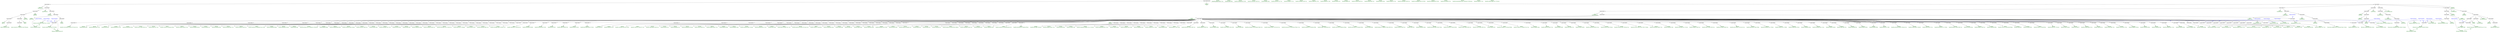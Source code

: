 digraph G {
  node [shape=plaintext]

  n0  [label="VARIETY\nLepiota seminuda var. seminuda (Lasch) P.Kummer", fontcolor=darkgreen]
  n1  [label="USAGE;TAXON"]
  n1 -> n0
  n2  [label="SPECIES\nPneumocystis wakefieldiae Cushion, Keely & Stringer", fontcolor=darkgreen]
  n3  [label="USAGE;TAXON"]
  n3 -> n2
  n4  [label="SPECIES\nPolystictus substipitatus (Murrill) Sacc. & Trotter", fontcolor=darkgreen]
  n4 -> n20  [color=darkgreen, fontcolor=darkgreen, label="bas"]
  n5  [label="USAGE;SYNONYM", fontcolor=blue]
  n5 -> n23  [color=blue, fontcolor=blue, label="acc"]
  n5 -> n4
  n6  [label="SPECIES\nAgaricus palmarum F.Brig.", fontcolor=darkgreen]
  n7  [label="USAGE;TAXON"]
  n7 -> n6
  n8  [label="SPECIES\nBlitridium symphoricarpi Ellis & Everh.", fontcolor=darkgreen]
  n9  [label="USAGE;TAXON"]
  n9 -> n8
  n10  [label="SPECIES\nCercospora fici Heald & F.A.Wolf", fontcolor=darkgreen]
  n11  [label="USAGE;SYNONYM", fontcolor=blue]
  n11 -> n25  [color=blue, fontcolor=blue, label="acc"]
  n11 -> n10
  n12  [label="SPECIES\nSphaerella minuta Auersw.", fontcolor=darkgreen]
  n13  [label="USAGE;TAXON"]
  n13 -> n12
  n14  [label="VARIETY\nVermicularia subeffigurata var. senecionis Verpl. & Claess.", fontcolor=darkgreen]
  n15  [label="USAGE;TAXON"]
  n15 -> n14
  n16  [label="SPECIES\nSeptoria coffeae Wakef.", fontcolor=darkgreen]
  n17  [label="USAGE;TAXON"]
  n17 -> n16
  n18  [label="SPECIES\nArthonia cembrina Anzi", fontcolor=darkgreen]
  n19  [label="USAGE;SYNONYM", fontcolor=blue]
  n19 -> n27  [color=blue, fontcolor=blue, label="acc"]
  n19 -> n18
  n20  [label="SPECIES\nCoriolus substipitatus Murrill", fontcolor=darkgreen]
  n21  [label="USAGE;SYNONYM", fontcolor=blue]
  n21 -> n23  [color=blue, fontcolor=blue, label="acc"]
  n21 -> n20
  n22  [label="SPECIES\nTrametes modesta (Kunze ex Fr.) Ryvarden", fontcolor=darkgreen]
  n22 -> n28  [color=darkgreen, fontcolor=darkgreen, label="bas"]
  n23  [label="USAGE;TAXON"]
  n23 -> n22
  n24  [label="SPECIES\nPseudocercospora fici (Heald & F.A.Wolf) X.J.Liu & Y.L.Guo", fontcolor=darkgreen]
  n24 -> n10  [color=darkgreen, fontcolor=darkgreen, label="bas"]
  n25  [label="USAGE;TAXON"]
  n25 -> n24
  n26  [label="SPECIES\nArthopyrenia punctiformis (Schrank) A.Massal.", fontcolor=darkgreen]
  n26 -> n30  [color=darkgreen, fontcolor=darkgreen, label="bas"]
  n27  [label="USAGE;TAXON"]
  n27 -> n26
  n28  [label="SPECIES\nPolyporus modestus Kunze ex Fr.", fontcolor=darkgreen]
  n29  [label="USAGE;SYNONYM", fontcolor=blue]
  n29 -> n23  [color=blue, fontcolor=blue, label="acc"]
  n29 -> n28
  n30  [label="SPECIES\nLichen punctiformis Schrank", fontcolor=darkgreen]
  n31  [label="USAGE;SYNONYM", fontcolor=blue]
  n31 -> n27  [color=blue, fontcolor=blue, label="acc"]
  n31 -> n30
  n32  [label="SPECIES\nZignoëlla ebuli Malbr. & Brunaud", fontcolor=darkgreen]
  n33  [label="USAGE;TAXON"]
  n33 -> n32
  n34  [label="SPECIES\nZignoëlla emergens (P.Karst.) Sacc.", fontcolor=darkgreen]
  n35  [label="USAGE;TAXON"]
  n35 -> n34
  n36  [label="SPECIES\nZignoëlla garciniae Henn.", fontcolor=darkgreen]
  n37  [label="USAGE;TAXON"]
  n37 -> n36
  n38  [label="SPECIES\nZignoëlla vincentii Cooke", fontcolor=darkgreen]
  n39  [label="USAGE;TAXON"]
  n39 -> n38
  n40  [label="SPECIES\nZignoëlla sinapisperma (Rabenh.) Sacc. & Traverso", fontcolor=darkgreen]
  n41  [label="USAGE;TAXON"]
  n41 -> n40
  n42  [label="SPECIES\nZignoëlla omphalostoma Penz. & Sacc.", fontcolor=darkgreen]
  n43  [label="USAGE;TAXON"]
  n43 -> n42
  n44  [label="SPECIES\nZignoëlla culmicola Delacr.", fontcolor=darkgreen]
  n45  [label="USAGE;TAXON"]
  n45 -> n44
  n46  [label="SPECIES\nZignoëlla magnoliae Tracy & Earle", fontcolor=darkgreen]
  n47  [label="USAGE;TAXON"]
  n47 -> n46
  n48  [label="SPECIES\nZignoëlla caesalpiniae Zimm.", fontcolor=darkgreen]
  n49  [label="USAGE;TAXON"]
  n49 -> n48
  n50  [label="SPECIES\nZignoëlla nematasca Sacc. & Speg.", fontcolor=darkgreen]
  n51  [label="USAGE;TAXON"]
  n51 -> n50
  n52  [label="SPECIES\nZignoëlla pygmaea (P.Karst.) Sacc.", fontcolor=darkgreen]
  n54  [label="SPECIES\nZignoëlla palmicola Henn.", fontcolor=darkgreen]
  n55  [label="USAGE;TAXON"]
  n55 -> n54
  n56  [label="VARIETY\nZignoëlla fallax var. ulmi F.Lamb.", fontcolor=darkgreen]
  n57  [label="USAGE;TAXON"]
  n57 -> n56
  n58  [label="SPECIES\nZignoëlla albocincta (Cooke & Ellis) Sacc.", fontcolor=darkgreen]
  n59  [label="USAGE;TAXON"]
  n59 -> n58
  n60  [label="SPECIES\nZignoëlla papillata (Fuckel) Sacc.", fontcolor=darkgreen]
  n61  [label="USAGE;TAXON"]
  n61 -> n60
  n62  [label="SPECIES\nZignoëlla longispora Rehm", fontcolor=darkgreen]
  n63  [label="USAGE;TAXON"]
  n63 -> n62
  n64  [label="SPECIES\nZignoëlla scalaris (Durieu & Mont.) Berl.", fontcolor=darkgreen]
  n65  [label="USAGE;TAXON"]
  n65 -> n64
  n66  [label="SPECIES\nZignoëlla roripae Rehm", fontcolor=darkgreen]
  n67  [label="USAGE;TAXON"]
  n67 -> n66
  n68  [label="VARIETY\nZignoëlla prorumpens var. prorumpens (Rehm) Sacc.", fontcolor=darkgreen]
  n69  [label="USAGE;TAXON"]
  n69 -> n68
  n70  [label="SPECIES\nZignoëlla segregata (Berk. & M.A.Curtis) Sacc.", fontcolor=darkgreen]
  n71  [label="USAGE;TAXON"]
  n71 -> n70
  n72  [label="VARIETY\nZignoëlla minutissima var. minutissima (P.Karst.) Sacc.", fontcolor=darkgreen]
  n73  [label="USAGE;TAXON"]
  n73 -> n72
  n74  [label="VARIETY\nZignoëlla magnoliae var. brasiliensis Rehm", fontcolor=darkgreen]
  n75  [label="USAGE;TAXON"]
  n75 -> n74
  n76  [label="SUBGENUS\nZignoëlla subgen. Trematostoma Sacc.", fontcolor=darkgreen]
  n77  [label="USAGE;TAXON"]
  n77 -> n76
  n78  [label="VARIETY\nZignoëlla salicicola var. nigrificans Feltgen", fontcolor=darkgreen]
  n79  [label="USAGE;TAXON"]
  n79 -> n78
  n80  [label="VARIETY\nZignoëlla minutissima var. clavispora P.Karst.", fontcolor=darkgreen]
  n81  [label="USAGE;TAXON"]
  n81 -> n80
  n82  [label="SPECIES\nZignoëlla arengae Rehm", fontcolor=darkgreen]
  n83  [label="USAGE;TAXON"]
  n83 -> n82
  n84  [label="VARIETY\nZignoëlla diaphana var. diaphana (Cooke & Ellis) Sacc.", fontcolor=darkgreen]
  n85  [label="USAGE;TAXON"]
  n85 -> n84
  n86  [label="SPECIES\nZignoëlla aterrima (Fuckel) Sacc.", fontcolor=darkgreen]
  n87  [label="USAGE;TAXON"]
  n87 -> n86
  n88  [label="SPECIES\nZignoëlla iranica Petr.", fontcolor=darkgreen]
  n89  [label="USAGE;TAXON"]
  n89 -> n88
  n90  [label="SPECIES\nZignoëlla leptosperma Speg.", fontcolor=darkgreen]
  n91  [label="USAGE;TAXON"]
  n91 -> n90
  n92  [label="SPECIES\nZignoëlla abscondita (Ellis & Everh.) Fairm.", fontcolor=darkgreen]
  n93  [label="USAGE;TAXON"]
  n93 -> n92
  n94  [label="VARIETY\nZignoëlla salicicola var. salicicola Fabre", fontcolor=darkgreen]
  n95  [label="USAGE;TAXON"]
  n95 -> n94
  n96  [label="SPECIES\nZignoëlla anonicola Speg.", fontcolor=darkgreen]
  n97  [label="USAGE;SYNONYM", fontcolor=blue]
  n97 -> n235  [color=blue, fontcolor=blue, label="acc"]
  n97 -> n96
  n98  [label="SPECIES\nZignoëlla atriella (Cooke & Ellis) Sacc.", fontcolor=darkgreen]
  n99  [label="USAGE;TAXON"]
  n99 -> n98
  n100  [label="SPECIES\nZignoëlla cariosa (Cooke & Ellis) Sacc.", fontcolor=darkgreen]
  n101  [label="USAGE;TAXON"]
  n101 -> n100
  n102  [label="SPECIES\nZignoëlla abietis Höhn.", fontcolor=darkgreen]
  n104  [label="SPECIES\nZignoëlla adjuncta Pass.", fontcolor=darkgreen]
  n105  [label="USAGE;TAXON"]
  n105 -> n104
  n106  [label="VARIETY\nZignoëlla collabens var. collabens (Curr.) Sacc.", fontcolor=darkgreen]
  n107  [label="USAGE;TAXON"]
  n107 -> n106
  n108  [label="SPECIES\nZignoëlla britzelmayri Sacc.", fontcolor=darkgreen]
  n109  [label="USAGE;SYNONYM", fontcolor=blue]
  n109 -> n231  [color=blue, fontcolor=blue, label="acc"]
  n109 -> n108
  n110  [label="SPECIES\nZignoëlla longispora Speg.", fontcolor=darkgreen]
  n111  [label="USAGE;TAXON"]
  n111 -> n110
  n112  [label="SPECIES\nZignoëlla improvisa (P.Karst.) Sacc.", fontcolor=darkgreen]
  n113  [label="USAGE;TAXON"]
  n113 -> n112
  n114  [label="SPECIES\nZignoëlla obliqua Romell", fontcolor=darkgreen]
  n115  [label="USAGE;TAXON"]
  n115 -> n114
  n116  [label="SPECIES\nZignoëlla nyssogena Ellis & Everh.", fontcolor=darkgreen]
  n118  [label="SPECIES\nZignoëlla mori (Fabre) Sacc.", fontcolor=darkgreen]
  n119  [label="USAGE;TAXON"]
  n119 -> n118
  n120  [label="SPECIES\nZignoëlla rugosa Starbäck", fontcolor=darkgreen]
  n121  [label="USAGE;TAXON"]
  n121 -> n120
  n122  [label="SPECIES\nZignoëlla ramenticola Schulzer & Sacc.", fontcolor=darkgreen]
  n123  [label="USAGE;TAXON"]
  n123 -> n122
  n124  [label="SPECIES\nZignoëlla querceti Cooke & Massee", fontcolor=darkgreen]
  n125  [label="USAGE;TAXON"]
  n125 -> n124
  n126  [label="SPECIES\nZignoëlla rhytidodes (Berk. & Broome) Sacc.", fontcolor=darkgreen]
  n127  [label="USAGE;TAXON"]
  n127 -> n126
  n128  [label="SPECIES\nZignoëlla sphaeroides (Schaer.) Rehm", fontcolor=darkgreen]
  n129  [label="USAGE;TAXON"]
  n129 -> n128
  n130  [label="SPECIES\nZignoëlla somala Bacc.", fontcolor=darkgreen]
  n131  [label="USAGE;TAXON"]
  n131 -> n130
  n132  [label="SPECIES\nZignoëlla subtilissima Rehm", fontcolor=darkgreen]
  n133  [label="USAGE;TAXON"]
  n133 -> n132
  n134  [label="SPECIES\nZignoëlla subcorticale (Cooke) Sacc.", fontcolor=darkgreen]
  n136  [label="SPECIES\nZignoëlla subvestita (Ellis & Everh.) Berl. & Voglino", fontcolor=darkgreen]
  n137  [label="USAGE;TAXON"]
  n137 -> n136
  n138  [label="SPECIES\nZignoëlla minutissima (P.Karst.) Sacc.", fontcolor=darkgreen]
  n139  [label="USAGE;TAXON"]
  n139 -> n138
  n140  [label="SPECIES\nZignoëlla matthiolae Cooke", fontcolor=darkgreen]
  n141  [label="USAGE;TAXON"]
  n141 -> n140
  n142  [label="SPECIES\nZignoëlla lumbricoides Sacc. & Cavara", fontcolor=darkgreen]
  n143  [label="USAGE;TAXON"]
  n143 -> n142
  n144  [label="SPECIES\nZignoëlla maingayi (Cooke) Sacc.", fontcolor=darkgreen]
  n145  [label="USAGE;TAXON"]
  n145 -> n144
  n146  [label="SPECIES\nZignoëlla fuegiana Speg.", fontcolor=darkgreen]
  n148  [label="SPECIES\nZignoëlla exigua (Cooke & Peck) Sacc.", fontcolor=darkgreen]
  n149  [label="USAGE;TAXON"]
  n149 -> n148
  n150  [label="SPECIES\nZignoëlla prorumpens (Rehm) Sacc.", fontcolor=darkgreen]
  n151  [label="USAGE;TAXON"]
  n151 -> n150
  n152  [label="SPECIES\nZignoëlla proteus (Berk. & M.A.Curtis) Sacc.", fontcolor=darkgreen]
  n153  [label="USAGE;TAXON"]
  n153 -> n152
  n154  [label="SPECIES\nZignoëlla pulviscula (Curr.) Sacc.", fontcolor=darkgreen]
  n156  [label="SPECIES\nZignoëlla punctiformis Sacc. & Therry", fontcolor=darkgreen]
  n157  [label="USAGE;TAXON"]
  n157 -> n156
  n158  [label="SPECIES\nZignoëlla sequanica Sacc. & Malbr.", fontcolor=darkgreen]
  n159  [label="USAGE;TAXON"]
  n159 -> n158
  n160  [label="SPECIES\nZignoëlla sabalina Ellis & Everh.", fontcolor=darkgreen]
  n161  [label="USAGE;TAXON"]
  n161 -> n160
  n162  [label="SPECIES\nZignoëlla senegalensis Speg.", fontcolor=darkgreen]
  n163  [label="USAGE;TAXON"]
  n163 -> n162
  n164  [label="SPECIES\nZignoëlla interspersa Penz. & Sacc.", fontcolor=darkgreen]
  n165  [label="USAGE;TAXON"]
  n165 -> n164
  n166  [label="SPECIES\nZignoëlla ijuhensis Starbäck", fontcolor=darkgreen]
  n167  [label="USAGE;TAXON"]
  n167 -> n166
  n168  [label="SPECIES\nZignoëlla inflata (Ellis) Sacc.", fontcolor=darkgreen]
  n169  [label="USAGE;TAXON"]
  n169 -> n168
  n170  [label="SPECIES\nZignoëlla intermedia Pass.", fontcolor=darkgreen]
  n171  [label="USAGE;TAXON"]
  n171 -> n170
  n172  [label="SPECIES\nZignoëlla insculpta (Fr.) Sacc.", fontcolor=darkgreen]
  n174  [label="SPECIES\nZignoëlla immersa P.Karst.", fontcolor=darkgreen]
  n175  [label="USAGE;TAXON"]
  n175 -> n174
  n176  [label="SPECIES\nZignoëlla jurana Sacc. & Berl.", fontcolor=darkgreen]
  n177  [label="USAGE;TAXON"]
  n177 -> n176
  n178  [label="SPECIES\nZignoëlla paecilostoma (Berk. & Broome) Sacc.", fontcolor=darkgreen]
  n179  [label="USAGE;TAXON"]
  n179 -> n178
  n180  [label="SPECIES\nZignoëlla ostioloidea (Cooke) Sacc.", fontcolor=darkgreen]
  n182  [label="SPECIES\nZignoëlla ostiolata Dearn. & Barthol.", fontcolor=darkgreen]
  n183  [label="USAGE;TAXON"]
  n183 -> n182
  n184  [label="SPECIES\nZignoëlla dubyi (De Not.) Sacc.", fontcolor=darkgreen]
  n185  [label="USAGE;TAXON"]
  n185 -> n184
  n186  [label="SPECIES\nZignoëlla diaphana (Cooke & Ellis) Sacc.", fontcolor=darkgreen]
  n187  [label="USAGE;TAXON"]
  n187 -> n186
  n188  [label="SPECIES\nZignoëlla duvauicola Speg.", fontcolor=darkgreen]
  n189  [label="USAGE;TAXON"]
  n189 -> n188
  n190  [label="SPECIES\nZignoëlla cubensis Har. & Pat.", fontcolor=darkgreen]
  n192  [label="SPECIES\nZignoëlla dealbata (Cooke) Sacc.", fontcolor=darkgreen]
  n193  [label="USAGE;TAXON"]
  n193 -> n192
  n194  [label="VARIETY\nZignoëlla ovoidea var. subcorticalis Feltgen", fontcolor=darkgreen]
  n195  [label="USAGE;TAXON"]
  n195 -> n194
  n196  [label="VARIETY\nZignoëlla ovoidea var. runsalensis P.Karst.", fontcolor=darkgreen]
  n197  [label="USAGE;TAXON"]
  n197 -> n196
  n198  [label="SPECIES\nZignoëlla enormis Pat. & Har.", fontcolor=darkgreen]
  n200  [label="SPECIES\nZignoëlla crustacea Sacc.", fontcolor=darkgreen]
  n202  [label="VARIETY\nZignoëlla prorumpens var. oxystoma Feltgen", fontcolor=darkgreen]
  n203  [label="USAGE;TAXON"]
  n203 -> n202
  n204  [label="SPECIES\nZignoëlla bizzozeriana Cocc. & Morini", fontcolor=darkgreen]
  n205  [label="USAGE;TAXON"]
  n205 -> n204
  n206  [label="SPECIES\nZignoëlla buettneri Rehm", fontcolor=darkgreen]
  n207  [label="USAGE;TAXON"]
  n207 -> n206
  n208  [label="SPECIES\nZignoëlla calospora Pat.", fontcolor=darkgreen]
  n210  [label="SPECIES\nZignoëlla boreella P.Karst.", fontcolor=darkgreen]
  n211  [label="USAGE;TAXON"]
  n211 -> n210
  n212  [label="VARIETY\nZignoëlla somala var. calancalli Bacc.", fontcolor=darkgreen]
  n213  [label="USAGE;TAXON"]
  n213 -> n212
  n214  [label="SPECIES\nZignoëlla sardoa Sacc. & Traverso", fontcolor=darkgreen]
  n215  [label="USAGE;TAXON"]
  n215 -> n214
  n216  [label="SPECIES\nZignoëlla insueta Chenant.", fontcolor=darkgreen]
  n217  [label="USAGE;TAXON"]
  n217 -> n216
  n218  [label="SPECIES\nZignoëlla rubi Noelli{?}", fontcolor=darkgreen]
  n219  [label="USAGE;TAXON"]
  n219 -> n218
  n220  [label="SPECIES\nZignoëlla excellens Rehm ex Sacc.", fontcolor=darkgreen]
  n221  [label="USAGE;TAXON"]
  n221 -> n220
  n222  [label="SPECIES\nZignoëlla campi-silii Sacc.", fontcolor=darkgreen]
  n223  [label="USAGE;TAXON"]
  n223 -> n222
  n224  [label="SPECIES\nZignoëlla archeri (Berk.) Sacc.", fontcolor=darkgreen]
  n225  [label="USAGE;TAXON"]
  n225 -> n224
  n226  [label="SPECIES\nZignoëlla acervata Penz. & Sacc.", fontcolor=darkgreen]
  n227  [label="USAGE;TAXON"]
  n227 -> n226
  n228  [label="SPECIES\nZignoëlla algaphila F.Stevens", fontcolor=darkgreen]
  n229  [label="USAGE;TAXON"]
  n229 -> n228
  n230  [label="SPECIES\nZignoëlla britzelmayrii Sacc.", fontcolor=darkgreen]
  n231  [label="USAGE;TAXON"]
  n231 -> n230
  n232  [label="SPECIES\nZignoëlla translucens P.Karst.", fontcolor=darkgreen]
  n233  [label="USAGE;TAXON"]
  n233 -> n232
  n234  [label="SPECIES\nZignoëlla annonicola Speg.", fontcolor=darkgreen]
  n235  [label="USAGE;TAXON"]
  n235 -> n234
  n236  [label="SPECIES\nZignoëlla claypolensis Speg.", fontcolor=darkgreen]
  n237  [label="USAGE;TAXON"]
  n237 -> n236
  n238  [label="SPECIES\nZignoëlla buttneri Rehm", fontcolor=darkgreen]
  n239  [label="USAGE;SYNONYM", fontcolor=blue]
  n239 -> n207  [color=blue, fontcolor=blue, label="acc"]
  n239 -> n238
  n240  [label="SPECIES\nZignoëlla eumorpha Penz. & Sacc.", fontcolor=darkgreen]
  n241  [label="USAGE;TAXON"]
  n241 -> n240
  n242  [label="SPECIES\nZignoëlla erumpens Cooke", fontcolor=darkgreen]
  n243  [label="USAGE;TAXON"]
  n243 -> n242
  n244  [label="SPECIES\nZignoëlla cascarillae Rehm", fontcolor=darkgreen]
  n245  [label="USAGE;TAXON"]
  n245 -> n244
  n246  [label="VARIETY\nZignoëlla collabens var. curreyi (A.Bloxam) Sacc.", fontcolor=darkgreen]
  n247  [label="USAGE;SYNONYM", fontcolor=blue]
  n247 -> n251  [color=blue, fontcolor=blue, label="acc"]
  n247 -> n246
  n248  [label="SPECIES\nZignoëlla corticola (Fuckel) Sacc.", fontcolor=darkgreen]
  n250  [label="SPECIES\nZignoëlla collabens (Curr.) Sacc.", fontcolor=darkgreen]
  n251  [label="USAGE;TAXON"]
  n251 -> n250
  n252  [label="SPECIES\nZignoëlla hederae F.Lamb. & Fautrey", fontcolor=darkgreen]
  n253  [label="USAGE;TAXON"]
  n253 -> n252
  n254  [label="SPECIES\nZignoëlla haynaldii Schulzer & Sacc.", fontcolor=darkgreen]
  n255  [label="USAGE;TAXON"]
  n255 -> n254
  n256  [label="SPECIES\nZignoëlla fraxinicola Lambotte & Fautrey", fontcolor=darkgreen]
  n257  [label="USAGE;TAXON"]
  n257 -> n256
  n258  [label="SPECIES\nZignoëlla funicola (Ellis) Sacc.", fontcolor=darkgreen]
  n260  [label="SPECIES\nZignoëlla fallax (Sacc.) Sacc.", fontcolor=darkgreen]
  n261  [label="USAGE;TAXON"]
  n261 -> n260
  n262  [label="SPECIES\nZignoëlla truncata Rehm", fontcolor=darkgreen]
  n263  [label="USAGE;TAXON"]
  n263 -> n262
  n264  [label="SPECIES\nZignoëlla tingens (Ces.) Sacc.", fontcolor=darkgreen]
  n265  [label="USAGE;TAXON"]
  n265 -> n264
  n266  [label="SPECIES\nZignoëlla antarctica Speg.", fontcolor=darkgreen]
  n268  [label="SPECIES\nZignoëlla ulmi F.Lamb.", fontcolor=darkgreen]
  n269  [label="USAGE;TAXON"]
  n269 -> n268
  n270  [label="SPECIES\nZignoëlla tuberculata Petch", fontcolor=darkgreen]
  n271  [label="USAGE;TAXON"]
  n271 -> n270
  n272  [label="SPECIES\nZignoëlla verrucarioides (P.Crouan & H.Crouan) Sacc.", fontcolor=darkgreen]
  n273  [label="USAGE;TAXON"]
  n273 -> n272
  n274  [label="SPECIES\nZignoëlla platani Rehm", fontcolor=darkgreen]
  n275  [label="USAGE;TAXON"]
  n275 -> n274
  n276  [label="SPECIES\nZignoëlla populina Briard & Har.", fontcolor=darkgreen]
  n277  [label="USAGE;TAXON"]
  n277 -> n276
  n278  [label="SPECIES\nZignoëlla piceae Henn.", fontcolor=darkgreen]
  n279  [label="USAGE;TAXON"]
  n279 -> n278
  n280  [label="SPECIES\nZignoëlla populi Ellis & Everh.", fontcolor=darkgreen]
  n281  [label="USAGE;TAXON"]
  n281 -> n280
  n282  [label="SPECIES\nZignoëlla paraguayensis Speg.", fontcolor=darkgreen]
  n283  [label="USAGE;TAXON"]
  n283 -> n282
  n284  [label="SPECIES\nZignoëlla soluta (Cooke & Ellis) Sacc.", fontcolor=darkgreen]
  n285  [label="USAGE;TAXON"]
  n285 -> n284
  n286  [label="SPECIES\nZignoëlla seriata (Curr.) Sacc.", fontcolor=darkgreen]
  n287  [label="USAGE;TAXON"]
  n287 -> n286
  n288  [label="SPECIES\nZignoëlla sequoiae (Plowr.) Sacc.", fontcolor=darkgreen]
  n289  [label="USAGE;TAXON"]
  n289 -> n288
  n290  [label="SPECIES\nZignoëlla sociabilis Schulzer & Sacc.", fontcolor=darkgreen]
  n291  [label="USAGE;TAXON"]
  n291 -> n290
  n292  [label="SPECIES\nZignoëlla lentzkeana Kirschst.", fontcolor=darkgreen]
  n293  [label="USAGE;TAXON"]
  n293 -> n292
  n294  [label="SPECIES\nZignoëlla lortoniana Sacc.", fontcolor=darkgreen]
  n295  [label="USAGE;TAXON"]
  n295 -> n294
  n296  [label="SPECIES\nZignoëlla lichenoidea Höhn.", fontcolor=darkgreen]
  n297  [label="USAGE;TAXON"]
  n297 -> n296
  n298  [label="SPECIES\nZignoëlla latericolla (Berk.) Sacc.", fontcolor=darkgreen]
  n299  [label="USAGE;TAXON"]
  n299 -> n298
  n300  [label="SPECIES\nZignoëlla morthieri (Fuckel) Sacc.", fontcolor=darkgreen]
  n301  [label="USAGE;TAXON"]
  n301 -> n300
  n302  [label="SPECIES\nZignoëlla ordinata (Fr.) Sacc.", fontcolor=darkgreen]
  n304  [label="VARIETY\nZignoëlla magnoliae var. magnoliae Tracy & Earle", fontcolor=darkgreen]
  n305  [label="USAGE;TAXON"]
  n305 -> n304
  n306  [label="SPECIES\nZignoëlla superficialis Feltgen", fontcolor=darkgreen]
  n307  [label="USAGE;TAXON"]
  n307 -> n306
  n308  [label="SPECIES\nZignoëlla ybbsitzensis Strasser", fontcolor=darkgreen]
  n309  [label="USAGE;TAXON"]
  n309 -> n308
  n310  [label="SPECIES\nZignoëlla yerbae Speg.", fontcolor=darkgreen]
  n311  [label="USAGE;TAXON"]
  n311 -> n310
  n312  [label="SPECIES\nZignoëlla pachyspora Sacc., E.Bommer & M.Rousseau", fontcolor=darkgreen]
  n313  [label="USAGE;TAXON"]
  n313 -> n312
  n314  [label="SPECIES\nZignoëlla faginea Feltgen", fontcolor=darkgreen]
  n315  [label="USAGE;TAXON"]
  n315 -> n314
  n316  [label="SPECIES\nZignoëlla arthopyrenioides Rehm", fontcolor=darkgreen]
  n317  [label="USAGE;TAXON"]
  n317 -> n316
  n318  [label="SPECIES\nZignoëlla australica Cooke & Massee", fontcolor=darkgreen]
  n319  [label="USAGE;TAXON"]
  n319 -> n318
  n320  [label="SPECIES\nZignoëlla astrocaryi (Cooke) Sacc.", fontcolor=darkgreen]
  n321  [label="USAGE;TAXON"]
  n321 -> n320
  n322  [label="SPECIES\nZignoëlla australis Speg.", fontcolor=darkgreen]
  n323  [label="USAGE;TAXON"]
  n323 -> n322
  n324  [label="SPECIES\nZignoëlla macrospora (Sacc.) Sacc.", fontcolor=darkgreen]
  n325  [label="USAGE;TAXON"]
  n325 -> n324
  n326  [label="SPECIES\nZignoëlla nucivora Fairm.", fontcolor=darkgreen]
  n327  [label="USAGE;TAXON"]
  n327 -> n326
  n328  [label="SPECIES\nZignoëlla ossaea Maire", fontcolor=darkgreen]
  n329  [label="USAGE;TAXON"]
  n329 -> n328
  n330  [label="SPECIES\nZignoëlla subantarctica Speg.", fontcolor=darkgreen]
  n331  [label="USAGE;TAXON"]
  n331 -> n330
  n332  [label="SPECIES\nZignoëlla pluriseptatis Gucevic", fontcolor=darkgreen]
  n333  [label="USAGE;SYNONYM", fontcolor=blue]
  n333 -> n371  [color=blue, fontcolor=blue, label="acc"]
  n333 -> n332
  n334  [label="SPECIES\nZignoëlla sequojae (Plowr.) Sacc.", fontcolor=darkgreen]
  n335  [label="USAGE;SYNONYM", fontcolor=blue]
  n335 -> n289  [color=blue, fontcolor=blue, label="acc"]
  n335 -> n334
  n336  [label="SPECIES\nZignoëlla subcorticalis (Cooke) Sacc.", fontcolor=darkgreen]
  n338  [label="SPECIES\nZignoëlla cryptarum (Fuckel) Sacc.", fontcolor=darkgreen]
  n339  [label="USAGE;TAXON"]
  n339 -> n338
  n340  [label="SPECIES\nZignoëlla hysterioides (Curr. ex Cooke) Sacc.", fontcolor=darkgreen]
  n341  [label="USAGE;TAXON"]
  n341 -> n340
  n342  [label="SPECIES\nZignoëlla gallica Sacc. & Flageolet", fontcolor=darkgreen]
  n343  [label="USAGE;TAXON"]
  n343 -> n342
  n344  [label="SPECIES\nZignoëlla texticola Vouaux", fontcolor=darkgreen]
  n345  [label="USAGE;TAXON"]
  n345 -> n344
  n346  [label="SPECIES\nZignoëlla lichenoides (Rehm) Sacc.", fontcolor=darkgreen]
  n347  [label="USAGE;TAXON"]
  n347 -> n346
  n348  [label="SPECIES\nZignoëlla rhodobapha (Berk. & Broome) Sacc.", fontcolor=darkgreen]
  n349  [label="USAGE;TAXON"]
  n349 -> n348
  n350  [label="VARIETY\nZignoëlla campi-silii var. campi-silii Sacc.", fontcolor=darkgreen]
  n351  [label="USAGE;TAXON"]
  n351 -> n350
  n352  [label="SPECIES\nZignoëlla sexnucleata Starbäck", fontcolor=darkgreen]
  n353  [label="USAGE;TAXON"]
  n353 -> n352
  n354  [label="SPECIES\nZignoëlla lonicerina Ellis & Everh.", fontcolor=darkgreen]
  n355  [label="USAGE;TAXON"]
  n355 -> n354
  n356  [label="SPECIES\nZignoëlla rhois Gucevic", fontcolor=darkgreen]
  n357  [label="USAGE;TAXON"]
  n357 -> n356
  n358  [label="SPECIES\nZignoëlla milleri (Chardón) Petr.", fontcolor=darkgreen]
  n359  [label="USAGE;TAXON"]
  n359 -> n358
  n360  [label="SPECIES\nZignoëlla naumovii Gucevic", fontcolor=darkgreen]
  n361  [label="USAGE;TAXON"]
  n361 -> n360
  n362  [label="SPECIES\nZignoëlla physocarpi Naumov & Vischn.", fontcolor=darkgreen]
  n363  [label="USAGE;TAXON"]
  n363 -> n362
  n364  [label="SPECIES\nZignoëlla sharifi Petr.", fontcolor=darkgreen]
  n365  [label="USAGE;TAXON"]
  n365 -> n364
  n366  [label="SPECIES\nZignoëlla sideritidis Gucevic", fontcolor=darkgreen]
  n367  [label="USAGE;TAXON"]
  n367 -> n366
  n368  [label="SPECIES\nZignoëlla casaresiana (Gonz.Frag.) Racov.", fontcolor=darkgreen]
  n369  [label="USAGE;TAXON"]
  n369 -> n368
  n370  [label="SPECIES\nZignoëlla pluriseptata Gucevic", fontcolor=darkgreen]
  n371  [label="USAGE;TAXON"]
  n371 -> n370
  n372  [label="VARIETY\nZignoëlla ovoidea var. ovoidea (Fr.) Sacc.", fontcolor=darkgreen]
  n373  [label="USAGE;TAXON"]
  n373 -> n372
  n374  [label="SPECIES\nZignoëlla subferruginea (Fuckel) Sacc.", fontcolor=darkgreen]
  n375  [label="USAGE;TAXON"]
  n375 -> n374
  n376  [label="SPECIES\nZignoëlla macrasca Sacc.", fontcolor=darkgreen]
  n377  [label="USAGE;TAXON"]
  n377 -> n376
  n378  [label="SPECIES\nZignoëlla valoniopsidis Cribb & J.W.Cribb", fontcolor=darkgreen]
  n380  [label="SPECIES\nZignoëlla dolichospora Sacc.", fontcolor=darkgreen]
  n381  [label="USAGE;TAXON"]
  n381 -> n380
  n382  [label="SPECIES\nZignoëlla nyssaegena Ellis & Everh.", fontcolor=darkgreen]
  n384  [label="SPECIES\nZignoëlla slaptonensis P.F.Cannon", fontcolor=darkgreen]
  n385  [label="USAGE;TAXON"]
  n385 -> n384
  n386  [label="SPECIES\nZignoëlla conica (Fuckel) Sacc.", fontcolor=darkgreen]
  n387  [label="USAGE;TAXON"]
  n387 -> n386
  n388  [label="SPECIES\nZignoëlla ignobilis (P.Karst.) Sacc.", fontcolor=darkgreen]
  n389  [label="USAGE;TAXON"]
  n389 -> n388
  n390  [label="SPECIES\nZignoëlla vitis (Schulzer) Sacc.", fontcolor=darkgreen]
  n392  [label="SPECIES\nZignoëlla groenendalensis Sacc., E.Bommer & M.Rousseau", fontcolor=darkgreen]
  n394  [label="SPECIES\nZignoëlla fallaciosa Rehm", fontcolor=darkgreen]
  n395  [label="USAGE;TAXON"]
  n395 -> n394
  n396  [label="SPECIES\nZignoëlla patagonica Speg.", fontcolor=darkgreen]
  n397  [label="USAGE;TAXON"]
  n397 -> n396
  n398  [label="SPECIES\nZignoëlla spissiana F.Lamb. & Fautrey", fontcolor=darkgreen]
  n399  [label="USAGE;TAXON"]
  n399 -> n398
  n400  [label="SPECIES\nZignoëlla hanburiana Penz. & Sacc.", fontcolor=darkgreen]
  n401  [label="USAGE;TAXON"]
  n401 -> n400
  n402  [label="SPECIES\nZignoëlla incerta Speg.", fontcolor=darkgreen]
  n403  [label="USAGE;TAXON"]
  n403 -> n402
  n404  [label="VARIETY\nZignoëlla fallax var. fallax (Sacc.) Sacc.", fontcolor=darkgreen]
  n405  [label="USAGE;TAXON"]
  n405 -> n404
  n406  [label="GENUS\nZignoëlla Sacc.", fontcolor=darkgreen]
  n407  [label="USAGE;SYNONYM", fontcolor=blue]
  n407 -> n451  [color=blue, fontcolor=blue, label="acc"]
  n407 -> n406
  n408  [label="SPECIES\nZignoëlla ovoidea (Fr.) Sacc.", fontcolor=darkgreen]
  n410  [label="SPECIES\nZignoëlla populicola (P.Crouan & H.Crouan) Sacc.", fontcolor=darkgreen]
  n411  [label="USAGE;TAXON"]
  n411 -> n410
  n412  [label="VARIETY\nZignoëlla somala var. somala Bacc.", fontcolor=darkgreen]
  n413  [label="USAGE;TAXON"]
  n413 -> n412
  n414  [label="SPECIES\nZignoëlla rhodostacheos Speg.", fontcolor=darkgreen]
  n415  [label="USAGE;TAXON"]
  n415 -> n414
  n416  [label="SPECIES\nZignoëlla nobilis Rehm", fontcolor=darkgreen]
  n417  [label="USAGE;TAXON"]
  n417 -> n416
  n418  [label="SPECIES\nZignoëlla anceps Sacc.", fontcolor=darkgreen]
  n419  [label="USAGE;TAXON"]
  n419 -> n418
  n420  [label="SPECIES\nZignoëlla torpedo Theiss.", fontcolor=darkgreen]
  n421  [label="USAGE;TAXON"]
  n421 -> n420
  n422  [label="SPECIES\nZignoëlla transylvanica Rehm", fontcolor=darkgreen]
  n423  [label="USAGE;TAXON"]
  n423 -> n422
  n424  [label="SPECIES\nZignoëlla potentillae Tracy & Earle", fontcolor=darkgreen]
  n425  [label="USAGE;TAXON"]
  n425 -> n424
  n426  [label="SPECIES\nZignoëlla salicicola Fabre", fontcolor=darkgreen]
  n427  [label="USAGE;TAXON"]
  n427 -> n426
  n428  [label="SPECIES\nZignoëlla fusispora (H.Wegelin) Sacc.", fontcolor=darkgreen]
  n429  [label="USAGE;TAXON"]
  n429 -> n428
  n430  [label="SPECIES\nZignoëlla herbana Pass.", fontcolor=darkgreen]
  n431  [label="USAGE;TAXON"]
  n431 -> n430
  n432  [label="SPECIES\nZignoëlla muelleri (Duby) Sacc. & Traverso", fontcolor=darkgreen]
  n434  [label="SPECIES\nZignoëlla nitidula Sacc.", fontcolor=darkgreen]
  n435  [label="USAGE;TAXON"]
  n435 -> n434
  n436  [label="SPECIES\nZignoëlla eutypoides Sacc.", fontcolor=darkgreen]
  n437  [label="USAGE;TAXON"]
  n437 -> n436
  n438  [label="VARIETY\nZignoëlla diaphana var. gracilis Ellis & Kellerm.", fontcolor=darkgreen]
  n439  [label="USAGE;TAXON"]
  n439 -> n438
  n440  [label="SPECIES\nZignoëlla megalospora (Fabre) Sacc.", fontcolor=darkgreen]
  n441  [label="USAGE;TAXON"]
  n441 -> n440
  n442  [label="SPECIES\nZignoëlla ligustrina Pass.", fontcolor=darkgreen]
  n443  [label="USAGE;TAXON"]
  n443 -> n442
  n444  [label="SPECIES\nZignoëlla oudemansii P.Karst.", fontcolor=darkgreen]
  n445  [label="USAGE;TAXON"]
  n445 -> n444
  n446  [label="VARIETY\nZignoëlla campi-silii var. metasphaerioides Sacc.", fontcolor=darkgreen]
  n447  [label="USAGE;TAXON"]
  n447 -> n446
  n448  [label="VARIETY\nZignoëlla minutissima var. juniperina P.Karst.", fontcolor=darkgreen]
  n449  [label="USAGE;TAXON"]
  n449 -> n448
  n450  [label="GENUS\nChaetosphaeria Tul. & C.Tul.", fontcolor=darkgreen]
  n451  [label="USAGE;TAXON"]
  n451 -> n450
  n452  [label="KINGDOM\nFungi", fontcolor=darkgreen]
  n453  [label="USAGE;TAXON;ROOT"]
  n453 -> n465
  n453 -> n455
  n453 -> n452
  n454  [label="PHYLUM\nBasidiomycota", fontcolor=darkgreen]
  n455  [label="USAGE;TAXON"]
  n455 -> n454
  n455 -> n457
  n456  [label="CLASS\nAgaricomycetes", fontcolor=darkgreen]
  n457  [label="USAGE;TAXON"]
  n457 -> n503
  n457 -> n456
  n457 -> n459
  n458  [label="ORDER\nAgaricales", fontcolor=darkgreen]
  n459  [label="USAGE;TAXON"]
  n459 -> n458
  n459 -> n461
  n460  [label="FAMILY\nAgaricaceae", fontcolor=darkgreen]
  n461  [label="USAGE;TAXON"]
  n461 -> n475
  n461 -> n460
  n461 -> n463
  n462  [label="GENUS\nLepiota", fontcolor=darkgreen]
  n463  [label="USAGE;TAXON"]
  n463 -> n462
  n463 -> n1
  n464  [label="PHYLUM\nAscomycota", fontcolor=darkgreen]
  n465  [label="USAGE;TAXON"]
  n465 -> n493
  n465 -> n477
  n465 -> n467
  n465 -> n485
  n465 -> n464
  n466  [label="CLASS\nPneumocystidomycetes", fontcolor=darkgreen]
  n467  [label="USAGE;TAXON"]
  n467 -> n469
  n467 -> n466
  n468  [label="ORDER\nPneumocystidales", fontcolor=darkgreen]
  n469  [label="USAGE;TAXON"]
  n469 -> n471
  n469 -> n468
  n470  [label="FAMILY\nPneumocystidaceae", fontcolor=darkgreen]
  n471  [label="USAGE;TAXON"]
  n471 -> n473
  n471 -> n470
  n472  [label="GENUS\nPneumocystis", fontcolor=darkgreen]
  n473  [label="USAGE;TAXON"]
  n473 -> n3
  n473 -> n472
  n474  [label="GENUS\nAgaricus", fontcolor=darkgreen]
  n475  [label="USAGE;TAXON"]
  n475 -> n7
  n475 -> n474
  n476  [label="CLASS\nIncertae sedis", fontcolor=darkgreen]
  n477  [label="USAGE;TAXON"]
  n477 -> n476
  n477 -> n479
  n478  [label="ORDER\nTriblidiales", fontcolor=darkgreen]
  n479  [label="USAGE;TAXON"]
  n479 -> n478
  n479 -> n481
  n480  [label="FAMILY\nTriblidiaceae", fontcolor=darkgreen]
  n481  [label="USAGE;TAXON"]
  n481 -> n483
  n481 -> n480
  n482  [label="GENUS\nBlitridium", fontcolor=darkgreen]
  n483  [label="USAGE;TAXON"]
  n483 -> n9
  n483 -> n482
  n484  [label="CLASS\nDothideomycetes", fontcolor=darkgreen]
  n485  [label="USAGE;TAXON"]
  n485 -> n511
  n485 -> n487
  n485 -> n484
  n486  [label="ORDER\nCapnodiales", fontcolor=darkgreen]
  n487  [label="USAGE;TAXON"]
  n487 -> n486
  n487 -> n489
  n488  [label="FAMILY\nMycosphaerellaceae", fontcolor=darkgreen]
  n489  [label="USAGE;TAXON"]
  n489 -> n501
  n489 -> n509
  n489 -> n491
  n489 -> n488
  n490  [label="GENUS\nSphaerella", fontcolor=darkgreen]
  n491  [label="USAGE;TAXON"]
  n491 -> n490
  n491 -> n13
  n492  [label="CLASS\nSordariomycetes", fontcolor=darkgreen]
  n493  [label="USAGE;TAXON"]
  n493 -> n495
  n493 -> n517
  n493 -> n492
  n494  [label="ORDER\nIncertae sedis", fontcolor=darkgreen]
  n495  [label="USAGE;TAXON"]
  n495 -> n497
  n495 -> n494
  n496  [label="FAMILY\nGlomerellaceae", fontcolor=darkgreen]
  n497  [label="USAGE;TAXON"]
  n497 -> n499
  n497 -> n496
  n498  [label="GENUS\nVermicularia", fontcolor=darkgreen]
  n499  [label="USAGE;TAXON"]
  n499 -> n15
  n499 -> n498
  n500  [label="GENUS\nSeptoria", fontcolor=darkgreen]
  n501  [label="USAGE;TAXON"]
  n501 -> n17
  n501 -> n500
  n502  [label="ORDER\nPolyporales", fontcolor=darkgreen]
  n503  [label="USAGE;TAXON"]
  n503 -> n505
  n503 -> n502
  n504  [label="FAMILY\nPolyporaceae", fontcolor=darkgreen]
  n505  [label="USAGE;TAXON"]
  n505 -> n504
  n505 -> n507
  n506  [label="GENUS\nTrametes", fontcolor=darkgreen]
  n507  [label="USAGE;TAXON"]
  n507 -> n506
  n507 -> n23
  n508  [label="GENUS\nPseudocercospora", fontcolor=darkgreen]
  n509  [label="USAGE;TAXON"]
  n509 -> n25
  n509 -> n508
  n510  [label="ORDER\nPleosporales", fontcolor=darkgreen]
  n511  [label="USAGE;TAXON"]
  n511 -> n513
  n511 -> n510
  n512  [label="FAMILY\nArthopyreniaceae", fontcolor=darkgreen]
  n513  [label="USAGE;TAXON"]
  n513 -> n515
  n513 -> n512
  n514  [label="GENUS\nArthopyrenia", fontcolor=darkgreen]
  n515  [label="USAGE;TAXON"]
  n515 -> n27
  n515 -> n514
  n516  [label="ORDER\nChaetosphaeriales", fontcolor=darkgreen]
  n517  [label="USAGE;TAXON"]
  n517 -> n519
  n517 -> n516
  n518  [label="FAMILY\nChaetosphaeriaceae", fontcolor=darkgreen]
  n519  [label="USAGE;TAXON"]
  n519 -> n451
  n519 -> n521
  n519 -> n518
  n520  [label="GENUS\nZignoëlla", fontcolor=darkgreen]
  n521  [label="USAGE;TAXON"]
  n521 -> n520
  n521 -> n411
  n521 -> n413
  n521 -> n403
  n521 -> n405
  n521 -> n419
  n521 -> n421
  n521 -> n415
  n521 -> n417
  n521 -> n427
  n521 -> n429
  n521 -> n423
  n521 -> n425
  n521 -> n437
  n521 -> n439
  n521 -> n431
  n521 -> n435
  n521 -> n447
  n521 -> n445
  n521 -> n443
  n521 -> n441
  n521 -> n449
  n521 -> n325
  n521 -> n327
  n521 -> n329
  n521 -> n331
  n521 -> n339
  n521 -> n341
  n521 -> n343
  n521 -> n345
  n521 -> n347
  n521 -> n349
  n521 -> n351
  n521 -> n353
  n521 -> n355
  n521 -> n357
  n521 -> n359
  n521 -> n361
  n521 -> n365
  n521 -> n363
  n521 -> n369
  n521 -> n367
  n521 -> n373
  n521 -> n371
  n521 -> n377
  n521 -> n375
  n521 -> n385
  n521 -> n381
  n521 -> n389
  n521 -> n387
  n521 -> n397
  n521 -> n395
  n521 -> n401
  n521 -> n399
  n521 -> n271
  n521 -> n273
  n521 -> n265
  n521 -> n269
  n521 -> n261
  n521 -> n263
  n521 -> n255
  n521 -> n257
  n521 -> n287
  n521 -> n289
  n521 -> n283
  n521 -> n285
  n521 -> n279
  n521 -> n281
  n521 -> n275
  n521 -> n277
  n521 -> n307
  n521 -> n305
  n521 -> n301
  n521 -> n299
  n521 -> n297
  n521 -> n295
  n521 -> n293
  n521 -> n291
  n521 -> n323
  n521 -> n321
  n521 -> n319
  n521 -> n317
  n521 -> n315
  n521 -> n313
  n521 -> n311
  n521 -> n309
  n521 -> n185
  n521 -> n187
  n521 -> n189
  n521 -> n193
  n521 -> n175
  n521 -> n177
  n521 -> n179
  n521 -> n183
  n521 -> n207
  n521 -> n211
  n521 -> n213
  n521 -> n215
  n521 -> n195
  n521 -> n197
  n521 -> n203
  n521 -> n205
  n521 -> n227
  n521 -> n225
  n521 -> n231
  n521 -> n229
  n521 -> n219
  n521 -> n217
  n521 -> n223
  n521 -> n221
  n521 -> n245
  n521 -> n243
  n521 -> n253
  n521 -> n251
  n521 -> n235
  n521 -> n233
  n521 -> n241
  n521 -> n237
  n521 -> n125
  n521 -> n123
  n521 -> n121
  n521 -> n119
  n521 -> n133
  n521 -> n131
  n521 -> n129
  n521 -> n127
  n521 -> n105
  n521 -> n101
  n521 -> n99
  n521 -> n95
  n521 -> n115
  n521 -> n113
  n521 -> n77
  n521 -> n75
  n521 -> n73
  n521 -> n71
  n521 -> n69
  n521 -> n67
  n521 -> n65
  n521 -> n63
  n521 -> n93
  n521 -> n91
  n521 -> n89
  n521 -> n87
  n521 -> n85
  n521 -> n83
  n521 -> n81
  n521 -> n79
  n521 -> n41
  n521 -> n43
  n521 -> n37
  n521 -> n39
  n521 -> n33
  n521 -> n35
  n521 -> n59
  n521 -> n61
  n521 -> n55
  n521 -> n57
  n521 -> n49
  n521 -> n51
  n521 -> n45
  n521 -> n47
  n521 -> n149
  n521 -> n145
  n521 -> n153
  n521 -> n151
  n521 -> n139
  n521 -> n137
  n521 -> n143
  n521 -> n141
  n521 -> n167
  n521 -> n165
  n521 -> n171
  n521 -> n169
  n521 -> n159
  n521 -> n157
  n521 -> n163
  n521 -> n161
  n521 -> n107
  n521 -> n111
}
